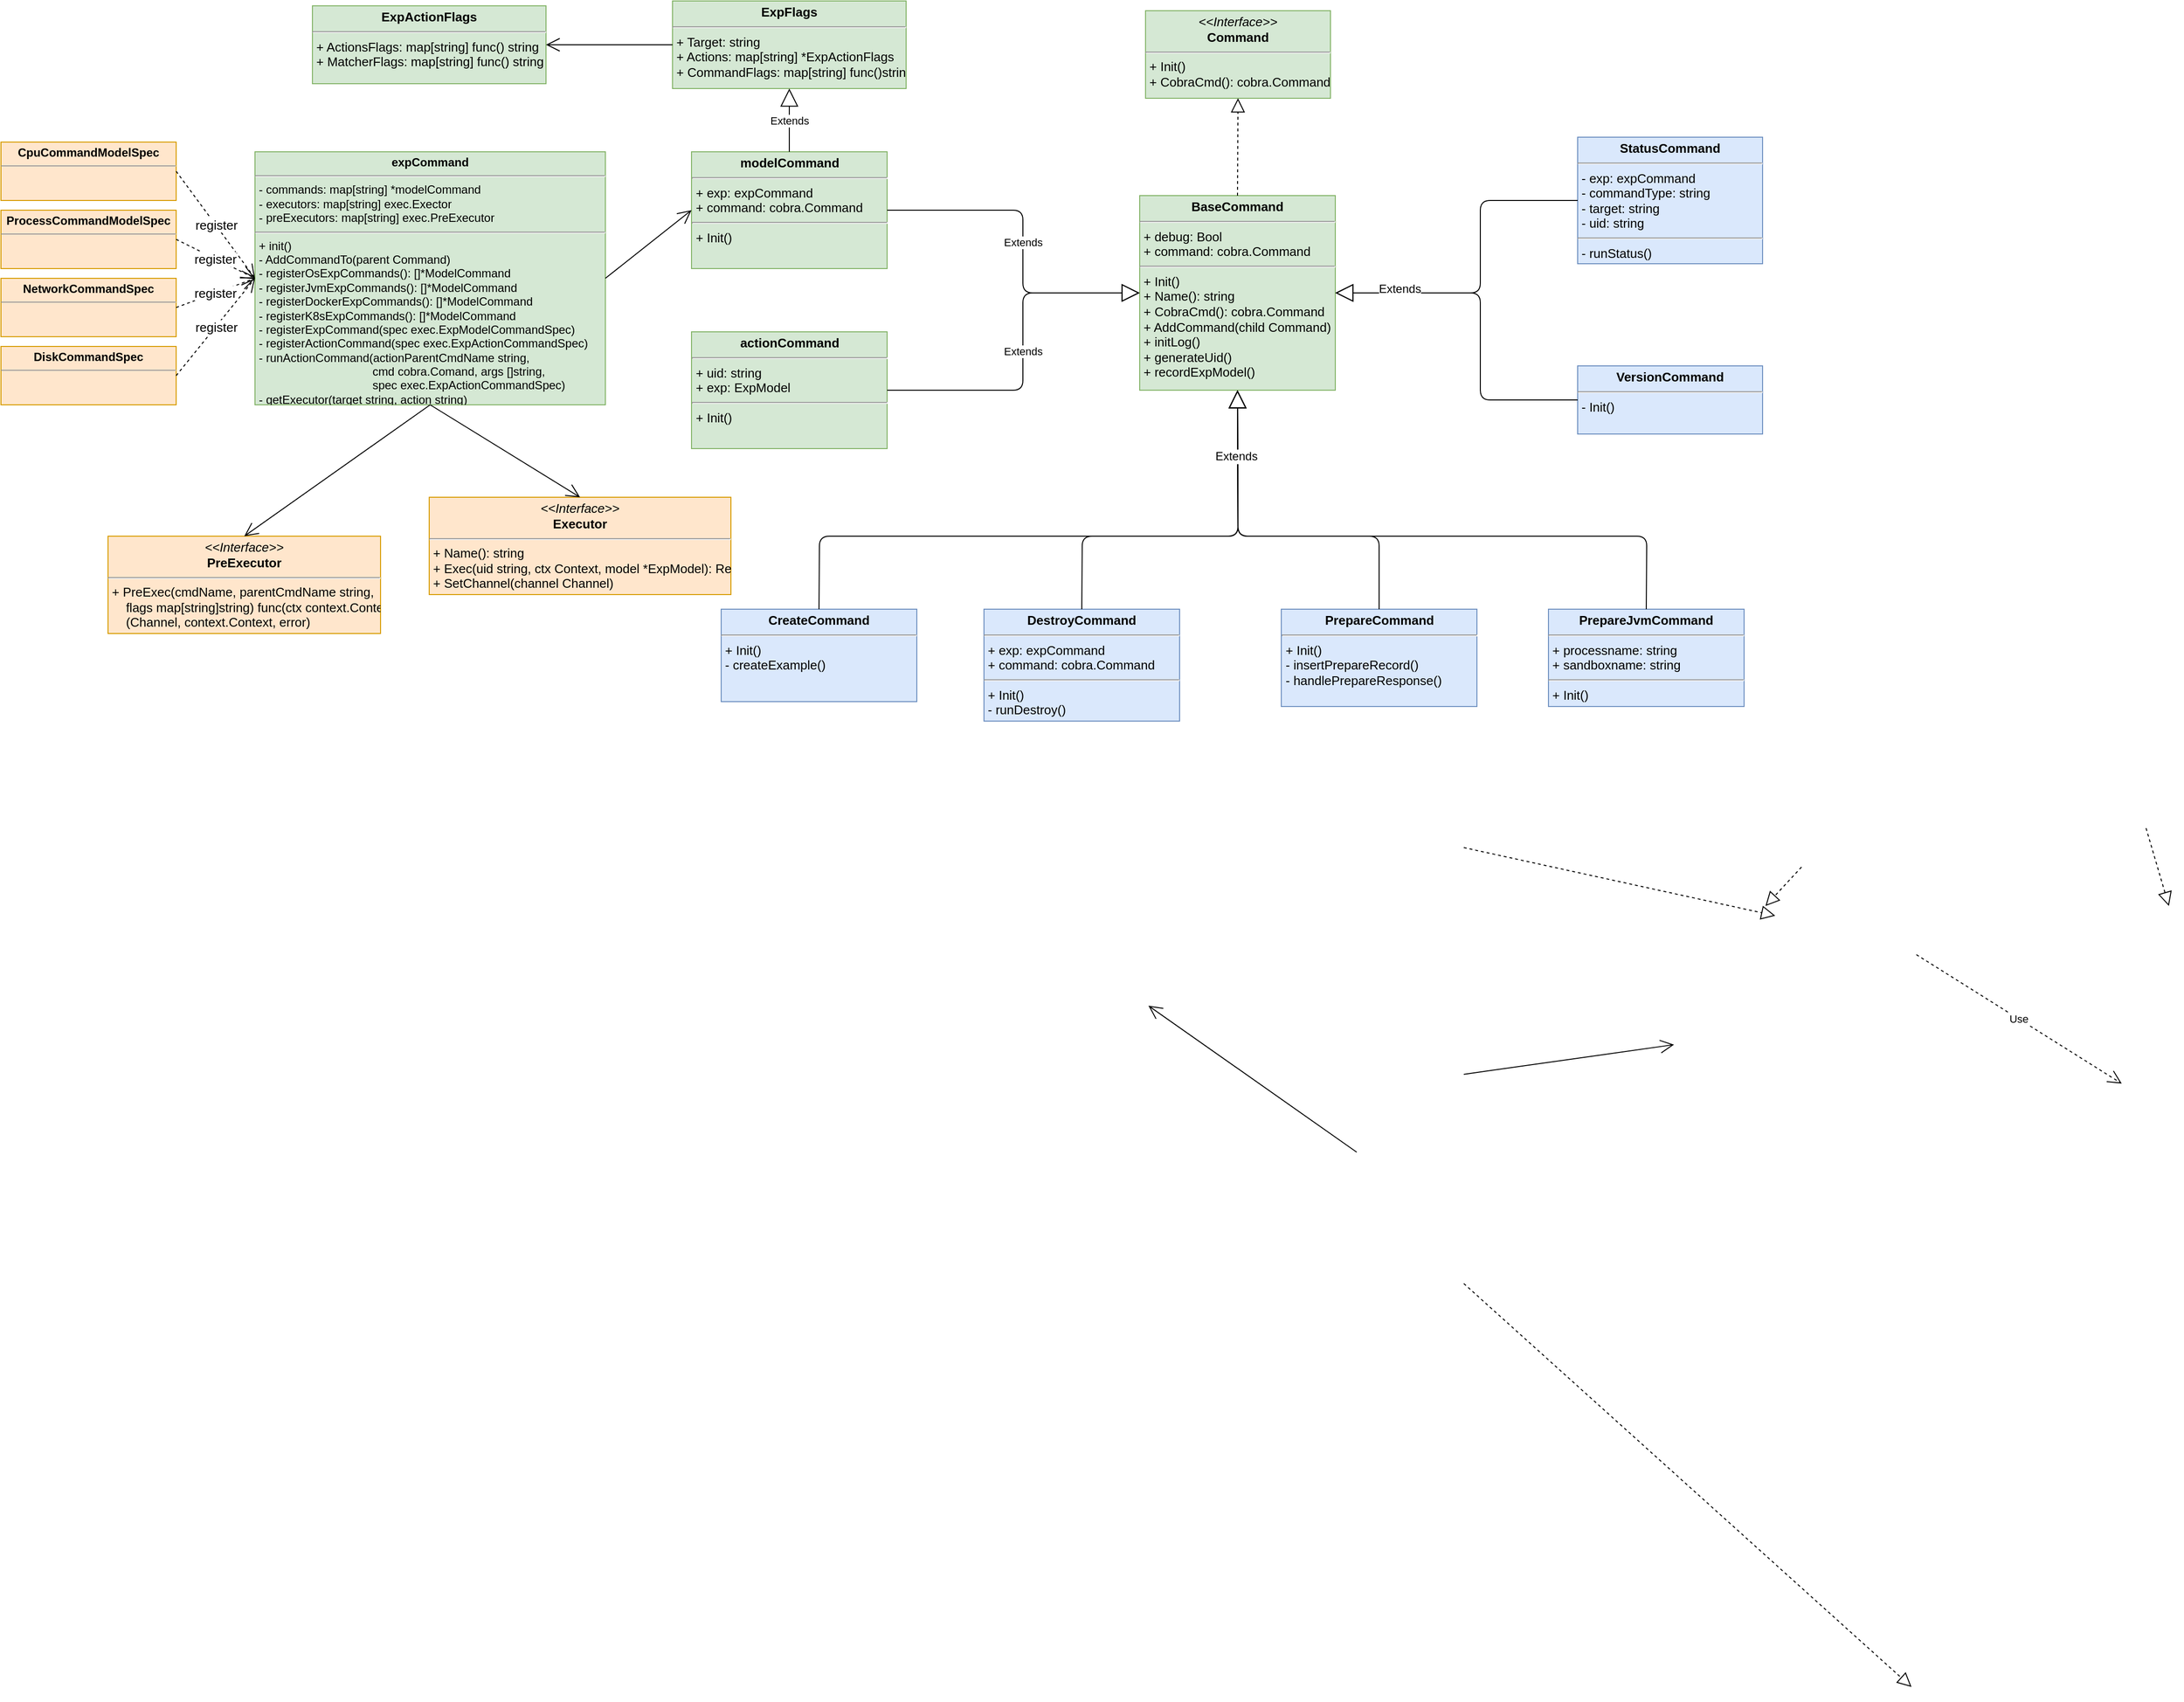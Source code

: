<mxfile version="10.7.7" type="github"><diagram name="Page-1" id="c4acf3e9-155e-7222-9cf6-157b1a14988f"><mxGraphModel dx="2618" dy="616" grid="1" gridSize="10" guides="1" tooltips="1" connect="1" arrows="1" fold="1" page="1" pageScale="1" pageWidth="850" pageHeight="1100" background="#ffffff" math="0" shadow="0"><root><mxCell id="0"/><mxCell id="1" parent="0"/><mxCell id="Qn6g_-tQm5cKkw17LUSj-24" value="" style="endArrow=block;dashed=1;endFill=0;endSize=12;html=1;exitX=0.5;exitY=0;exitDx=0;exitDy=0;entryX=0.5;entryY=1;entryDx=0;entryDy=0;" parent="1" target="Qn6g_-tQm5cKkw17LUSj-2" edge="1"><mxGeometry width="160" relative="1" as="geometry"><mxPoint x="163" y="1728" as="sourcePoint"/><mxPoint x="623" y="2142.5" as="targetPoint"/></mxGeometry></mxCell><mxCell id="Qn6g_-tQm5cKkw17LUSj-31" value="&lt;p style=&quot;margin: 4px 0px 0px; text-align: center; font-size: 13px;&quot;&gt;&lt;i style=&quot;font-size: 13px;&quot;&gt;&amp;lt;&amp;lt;Interface&amp;gt;&amp;gt;&lt;/i&gt;&lt;br style=&quot;font-size: 13px;&quot;&gt;&lt;b style=&quot;font-size: 13px;&quot;&gt;Command&lt;/b&gt;&lt;/p&gt;&lt;hr style=&quot;font-size: 13px;&quot;&gt;&lt;p style=&quot;margin: 0px 0px 0px 4px; font-size: 13px;&quot;&gt;+ Init()&lt;br style=&quot;font-size: 13px;&quot;&gt;+ CobraCmd(): cobra.Command&lt;/p&gt;" style="verticalAlign=top;align=left;overflow=fill;fontSize=13;fontFamily=Helvetica;html=1;fillColor=#d5e8d4;strokeColor=#82b366;" parent="1" vertex="1"><mxGeometry x="-164" y="420" width="190" height="90" as="geometry"/></mxCell><mxCell id="Qn6g_-tQm5cKkw17LUSj-32" value="&lt;p style=&quot;margin: 4px 0px 0px; text-align: center; font-size: 13px;&quot;&gt;&lt;b style=&quot;font-size: 13px;&quot;&gt;BaseCommand&lt;/b&gt;&lt;/p&gt;&lt;hr style=&quot;font-size: 13px;&quot;&gt;&lt;p style=&quot;margin: 0px 0px 0px 4px; font-size: 13px;&quot;&gt;+ debug: Bool&lt;/p&gt;&lt;p style=&quot;margin: 0px 0px 0px 4px; font-size: 13px;&quot;&gt;+ command: cobra.Command&lt;/p&gt;&lt;hr style=&quot;font-size: 13px;&quot;&gt;&lt;p style=&quot;margin: 0px 0px 0px 4px; font-size: 13px;&quot;&gt;+ Init()&lt;/p&gt;&lt;p style=&quot;margin: 0px 0px 0px 4px; font-size: 13px;&quot;&gt;+ Name(): string&lt;/p&gt;&lt;p style=&quot;margin: 0px 0px 0px 4px; font-size: 13px;&quot;&gt;+ CobraCmd(): cobra.Command&lt;/p&gt;&lt;p style=&quot;margin: 0px 0px 0px 4px; font-size: 13px;&quot;&gt;+ AddCommand(child Command)&lt;/p&gt;&lt;p style=&quot;margin: 0px 0px 0px 4px; font-size: 13px;&quot;&gt;+ initLog()&lt;/p&gt;&lt;p style=&quot;margin: 0px 0px 0px 4px; font-size: 13px;&quot;&gt;+&amp;nbsp;&lt;span style=&quot;font-size: 13px;&quot;&gt;generateUid()&lt;/span&gt;&lt;/p&gt;&lt;p style=&quot;margin: 0px 0px 0px 4px; font-size: 13px;&quot;&gt;&lt;span style=&quot;font-size: 13px;&quot;&gt;+ recordExpModel()&lt;/span&gt;&lt;/p&gt;" style="verticalAlign=top;align=left;overflow=fill;fontSize=13;fontFamily=Helvetica;html=1;fillColor=#d5e8d4;strokeColor=#82b366;" parent="1" vertex="1"><mxGeometry x="-170" y="610" width="201" height="200" as="geometry"/></mxCell><mxCell id="Qn6g_-tQm5cKkw17LUSj-33" value="" style="endArrow=block;dashed=1;endFill=0;endSize=12;html=1;exitX=0.5;exitY=0;exitDx=0;exitDy=0;entryX=0.5;entryY=1;entryDx=0;entryDy=0;" parent="1" source="Qn6g_-tQm5cKkw17LUSj-32" target="Qn6g_-tQm5cKkw17LUSj-31" edge="1"><mxGeometry width="160" relative="1" as="geometry"><mxPoint x="-54.5" y="900" as="sourcePoint"/><mxPoint x="105.5" y="900" as="targetPoint"/></mxGeometry></mxCell><mxCell id="Qn6g_-tQm5cKkw17LUSj-34" value="&lt;p style=&quot;margin: 4px 0px 0px; text-align: center; font-size: 13px;&quot;&gt;&lt;b style=&quot;font-size: 13px;&quot;&gt;CreateCommand&lt;/b&gt;&lt;/p&gt;&lt;hr style=&quot;font-size: 13px;&quot;&gt;&lt;p style=&quot;margin: 0px 0px 0px 4px; font-size: 13px;&quot;&gt;+ Init()&lt;/p&gt;&lt;p style=&quot;margin: 0px 0px 0px 4px; font-size: 13px;&quot;&gt;- createExample()&lt;/p&gt;" style="verticalAlign=top;align=left;overflow=fill;fontSize=13;fontFamily=Helvetica;html=1;fillColor=#dae8fc;strokeColor=#6c8ebf;" parent="1" vertex="1"><mxGeometry x="-600" y="1035" width="201" height="95" as="geometry"/></mxCell><mxCell id="Qn6g_-tQm5cKkw17LUSj-35" value="" style="endArrow=block;endSize=16;endFill=0;html=1;exitX=0.5;exitY=0;exitDx=0;exitDy=0;entryX=0.5;entryY=1;entryDx=0;entryDy=0;" parent="1" source="Qn6g_-tQm5cKkw17LUSj-34" target="Qn6g_-tQm5cKkw17LUSj-32" edge="1"><mxGeometry width="160" relative="1" as="geometry"><mxPoint x="-230" y="970" as="sourcePoint"/><mxPoint x="-70" y="970" as="targetPoint"/><Array as="points"><mxPoint x="-499" y="960"/><mxPoint x="-69" y="960"/></Array></mxGeometry></mxCell><mxCell id="Qn6g_-tQm5cKkw17LUSj-36" value="&lt;p style=&quot;margin: 4px 0px 0px; text-align: center; font-size: 13px;&quot;&gt;&lt;b style=&quot;font-size: 13px;&quot;&gt;DestroyCommand&lt;/b&gt;&lt;/p&gt;&lt;hr style=&quot;font-size: 13px;&quot;&gt;&lt;p style=&quot;margin: 0px 0px 0px 4px; font-size: 13px;&quot;&gt;+ exp: expCommand&lt;/p&gt;&lt;p style=&quot;margin: 0px 0px 0px 4px; font-size: 13px;&quot;&gt;+ command: cobra.Command&lt;/p&gt;&lt;hr style=&quot;font-size: 13px;&quot;&gt;&lt;p style=&quot;margin: 0px 0px 0px 4px; font-size: 13px;&quot;&gt;+ Init()&lt;/p&gt;&lt;p style=&quot;margin: 0px 0px 0px 4px; font-size: 13px;&quot;&gt;-&amp;nbsp;&lt;span style=&quot;font-size: 13px;&quot;&gt;runDestroy()&lt;/span&gt;&lt;/p&gt;" style="verticalAlign=top;align=left;overflow=fill;fontSize=13;fontFamily=Helvetica;html=1;fillColor=#dae8fc;strokeColor=#6c8ebf;" parent="1" vertex="1"><mxGeometry x="-330" y="1035" width="201" height="115" as="geometry"/></mxCell><mxCell id="Qn6g_-tQm5cKkw17LUSj-37" value="" style="endArrow=block;endSize=16;endFill=0;html=1;exitX=0.5;exitY=0;exitDx=0;exitDy=0;entryX=0.5;entryY=1;entryDx=0;entryDy=0;" parent="1" source="Qn6g_-tQm5cKkw17LUSj-36" target="Qn6g_-tQm5cKkw17LUSj-32" edge="1"><mxGeometry width="160" relative="1" as="geometry"><mxPoint x="115" y="1000" as="sourcePoint"/><mxPoint x="425" y="930" as="targetPoint"/><Array as="points"><mxPoint x="-229" y="960"/><mxPoint x="-69" y="960"/></Array></mxGeometry></mxCell><mxCell id="Qn6g_-tQm5cKkw17LUSj-39" value="&lt;p style=&quot;margin: 4px 0px 0px; text-align: center; font-size: 13px;&quot;&gt;&lt;b style=&quot;font-size: 13px;&quot;&gt;PrepareCommand&lt;/b&gt;&lt;/p&gt;&lt;hr style=&quot;font-size: 13px;&quot;&gt;&lt;p style=&quot;margin: 0px 0px 0px 4px; font-size: 13px;&quot;&gt;+ Init()&lt;/p&gt;&lt;p style=&quot;margin: 0px 0px 0px 4px; font-size: 13px;&quot;&gt;-&amp;nbsp;&lt;span style=&quot;font-size: 13px;&quot;&gt;insertPrepareRecord()&lt;/span&gt;&lt;/p&gt;&lt;p style=&quot;margin: 0px 0px 0px 4px; font-size: 13px;&quot;&gt;- handlePrepareResponse()&lt;/p&gt;" style="verticalAlign=top;align=left;overflow=fill;fontSize=13;fontFamily=Helvetica;html=1;fillColor=#dae8fc;strokeColor=#6c8ebf;" parent="1" vertex="1"><mxGeometry x="-24.5" y="1035" width="201" height="100" as="geometry"/></mxCell><mxCell id="Qn6g_-tQm5cKkw17LUSj-40" value="" style="endArrow=block;endSize=16;endFill=0;html=1;exitX=0.5;exitY=0;exitDx=0;exitDy=0;entryX=0.5;entryY=1;entryDx=0;entryDy=0;" parent="1" source="Qn6g_-tQm5cKkw17LUSj-39" target="Qn6g_-tQm5cKkw17LUSj-32" edge="1"><mxGeometry x="0.2" y="-39" width="160" relative="1" as="geometry"><mxPoint x="-199" y="960" as="sourcePoint"/><mxPoint x="-59" y="880" as="targetPoint"/><Array as="points"><mxPoint x="76" y="960"/><mxPoint x="-69" y="960"/></Array><mxPoint as="offset"/></mxGeometry></mxCell><mxCell id="Qn6g_-tQm5cKkw17LUSj-42" value="&lt;p style=&quot;margin: 4px 0px 0px; text-align: center; font-size: 13px;&quot;&gt;&lt;b style=&quot;font-size: 13px;&quot;&gt;PrepareJvmCommand&lt;/b&gt;&lt;/p&gt;&lt;hr style=&quot;font-size: 13px;&quot;&gt;&lt;p style=&quot;margin: 0px 0px 0px 4px; font-size: 13px;&quot;&gt;+ processname: string&lt;/p&gt;&lt;p style=&quot;margin: 0px 0px 0px 4px; font-size: 13px;&quot;&gt;+ sandboxname: string&lt;/p&gt;&lt;hr style=&quot;font-size: 13px;&quot;&gt;&lt;p style=&quot;margin: 0px 0px 0px 4px; font-size: 13px;&quot;&gt;+ Init()&lt;/p&gt;" style="verticalAlign=top;align=left;overflow=fill;fontSize=13;fontFamily=Helvetica;html=1;fillColor=#dae8fc;strokeColor=#6c8ebf;" parent="1" vertex="1"><mxGeometry x="250" y="1035" width="201" height="100" as="geometry"/></mxCell><mxCell id="Qn6g_-tQm5cKkw17LUSj-43" value="&lt;p style=&quot;margin: 4px 0px 0px; text-align: center; font-size: 13px;&quot;&gt;&lt;b style=&quot;font-size: 13px;&quot;&gt;StatusCommand&lt;/b&gt;&lt;/p&gt;&lt;hr style=&quot;font-size: 13px;&quot;&gt;&lt;p style=&quot;margin: 0px 0px 0px 4px; font-size: 13px;&quot;&gt;- exp: expCommand&lt;/p&gt;&lt;p style=&quot;margin: 0px 0px 0px 4px; font-size: 13px;&quot;&gt;- commandType: string&lt;/p&gt;&lt;p style=&quot;margin: 0px 0px 0px 4px; font-size: 13px;&quot;&gt;- target: string&lt;/p&gt;&lt;p style=&quot;margin: 0px 0px 0px 4px; font-size: 13px;&quot;&gt;- uid: string&lt;/p&gt;&lt;hr style=&quot;font-size: 13px;&quot;&gt;&lt;p style=&quot;margin: 0px 0px 0px 4px; font-size: 13px;&quot;&gt;- runStatus()&lt;/p&gt;" style="verticalAlign=top;align=left;overflow=fill;fontSize=13;fontFamily=Helvetica;html=1;fillColor=#dae8fc;strokeColor=#6c8ebf;" parent="1" vertex="1"><mxGeometry x="280" y="550" width="190" height="130" as="geometry"/></mxCell><mxCell id="Qn6g_-tQm5cKkw17LUSj-44" value="" style="endArrow=block;endSize=16;endFill=0;html=1;exitX=0.5;exitY=0;exitDx=0;exitDy=0;entryX=0.5;entryY=1;entryDx=0;entryDy=0;" parent="1" source="Qn6g_-tQm5cKkw17LUSj-42" target="Qn6g_-tQm5cKkw17LUSj-32" edge="1"><mxGeometry width="160" relative="1" as="geometry"><mxPoint x="197.5" y="940" as="sourcePoint"/><mxPoint x="102.5" y="850" as="targetPoint"/><Array as="points"><mxPoint x="351" y="960"/><mxPoint x="-69" y="960"/></Array></mxGeometry></mxCell><mxCell id="NHT8_feDH6_UDhpO50g8-35" value="Extends" style="text;html=1;resizable=0;points=[];align=center;verticalAlign=middle;labelBackgroundColor=#ffffff;" vertex="1" connectable="0" parent="Qn6g_-tQm5cKkw17LUSj-44"><mxGeometry x="0.791" y="2" relative="1" as="geometry"><mxPoint as="offset"/></mxGeometry></mxCell><mxCell id="Qn6g_-tQm5cKkw17LUSj-46" value="&lt;p style=&quot;margin: 4px 0px 0px; text-align: center; font-size: 13px;&quot;&gt;&lt;b style=&quot;font-size: 13px;&quot;&gt;VersionCommand&lt;/b&gt;&lt;/p&gt;&lt;hr style=&quot;font-size: 13px;&quot;&gt;&lt;p style=&quot;margin: 0px 0px 0px 4px; font-size: 13px;&quot;&gt;- Init()&lt;/p&gt;" style="verticalAlign=top;align=left;overflow=fill;fontSize=13;fontFamily=Helvetica;html=1;fillColor=#dae8fc;strokeColor=#6c8ebf;" parent="1" vertex="1"><mxGeometry x="280" y="785" width="190" height="70" as="geometry"/></mxCell><mxCell id="Qn6g_-tQm5cKkw17LUSj-47" value="&lt;p style=&quot;margin: 4px 0px 0px ; text-align: center ; font-size: 13px&quot;&gt;&lt;b style=&quot;font-size: 13px&quot;&gt;modelCommand&lt;/b&gt;&lt;/p&gt;&lt;hr style=&quot;font-size: 13px&quot;&gt;&lt;p style=&quot;margin: 0px 0px 0px 4px ; font-size: 13px&quot;&gt;+ exp: expCommand&lt;/p&gt;&lt;p style=&quot;margin: 0px 0px 0px 4px ; font-size: 13px&quot;&gt;+ command: cobra.Command&lt;/p&gt;&lt;hr style=&quot;font-size: 13px&quot;&gt;&lt;p style=&quot;margin: 0px 0px 0px 4px ; font-size: 13px&quot;&gt;+ Init()&lt;/p&gt;" style="verticalAlign=top;align=left;overflow=fill;fontSize=13;fontFamily=Helvetica;html=1;fillColor=#d5e8d4;strokeColor=#82b366;" parent="1" vertex="1"><mxGeometry x="-630.5" y="565" width="201" height="120" as="geometry"/></mxCell><mxCell id="Qn6g_-tQm5cKkw17LUSj-48" value="&lt;p style=&quot;margin: 4px 0px 0px; text-align: center; font-size: 13px;&quot;&gt;&lt;b style=&quot;font-size: 13px;&quot;&gt;ExpFlags&lt;/b&gt;&lt;/p&gt;&lt;hr style=&quot;font-size: 13px;&quot;&gt;&lt;p style=&quot;margin: 0px 0px 0px 4px; font-size: 13px;&quot;&gt;+ Target: string&lt;/p&gt;&lt;p style=&quot;margin: 0px 0px 0px 4px; font-size: 13px;&quot;&gt;+ Actions: map[string] *ExpActionFlags&lt;/p&gt;&lt;p style=&quot;margin: 0px 0px 0px 4px; font-size: 13px;&quot;&gt;+ CommandFlags: map[string] func()string&lt;/p&gt;" style="verticalAlign=top;align=left;overflow=fill;fontSize=13;fontFamily=Helvetica;html=1;fillColor=#d5e8d4;strokeColor=#82b366;" parent="1" vertex="1"><mxGeometry x="-650" y="410" width="240" height="90" as="geometry"/></mxCell><mxCell id="Qn6g_-tQm5cKkw17LUSj-49" value="Extends" style="endArrow=block;endSize=16;endFill=0;html=1;exitX=0.5;exitY=0;exitDx=0;exitDy=0;entryX=0.5;entryY=1;entryDx=0;entryDy=0;" parent="1" source="Qn6g_-tQm5cKkw17LUSj-47" target="Qn6g_-tQm5cKkw17LUSj-48" edge="1"><mxGeometry width="160" relative="1" as="geometry"><mxPoint x="-680" y="830" as="sourcePoint"/><mxPoint x="-520" y="830" as="targetPoint"/></mxGeometry></mxCell><mxCell id="Qn6g_-tQm5cKkw17LUSj-50" value="Extends" style="endArrow=block;endSize=16;endFill=0;html=1;exitX=1;exitY=0.5;exitDx=0;exitDy=0;entryX=0;entryY=0.5;entryDx=0;entryDy=0;" parent="1" source="Qn6g_-tQm5cKkw17LUSj-47" target="Qn6g_-tQm5cKkw17LUSj-32" edge="1"><mxGeometry width="160" relative="1" as="geometry"><mxPoint x="-400" y="760" as="sourcePoint"/><mxPoint x="-240" y="760" as="targetPoint"/><Array as="points"><mxPoint x="-290" y="625"/><mxPoint x="-290" y="710"/></Array></mxGeometry></mxCell><mxCell id="Qn6g_-tQm5cKkw17LUSj-51" value="&lt;p style=&quot;margin: 4px 0px 0px; text-align: center; font-size: 12px;&quot;&gt;&lt;b style=&quot;font-size: 12px;&quot;&gt;expCommand&lt;/b&gt;&lt;/p&gt;&lt;hr style=&quot;font-size: 12px;&quot;&gt;&lt;p style=&quot;margin: 0px 0px 0px 4px; font-size: 12px;&quot;&gt;- commands: map[string] *modelCommand&lt;/p&gt;&lt;p style=&quot;margin: 0px 0px 0px 4px; font-size: 12px;&quot;&gt;- executors: map[string] exec.Exector&lt;/p&gt;&lt;p style=&quot;margin: 0px 0px 0px 4px; font-size: 12px;&quot;&gt;- preExecutors: map[string] exec.PreExecutor&lt;/p&gt;&lt;hr style=&quot;font-size: 12px;&quot;&gt;&lt;p style=&quot;margin: 0px 0px 0px 4px; font-size: 12px;&quot;&gt;+ init()&lt;/p&gt;&lt;p style=&quot;margin: 0px 0px 0px 4px; font-size: 12px;&quot;&gt;- AddCommandTo(parent Command)&lt;/p&gt;&lt;p style=&quot;margin: 0px 0px 0px 4px; font-size: 12px;&quot;&gt;- registerOsExpCommands(): []*ModelCommand&lt;/p&gt;&lt;p style=&quot;margin: 0px 0px 0px 4px; font-size: 12px;&quot;&gt;- registerJvmExpCommands(): []*ModelCommand&lt;/p&gt;&lt;p style=&quot;margin: 0px 0px 0px 4px; font-size: 12px;&quot;&gt;- registerDockerExpCommands(): []*ModelCommand&lt;/p&gt;&lt;p style=&quot;margin: 0px 0px 0px 4px; font-size: 12px;&quot;&gt;- registerK8sExpCommands(): []*ModelCommand&lt;/p&gt;&lt;p style=&quot;margin: 0px 0px 0px 4px; font-size: 12px;&quot;&gt;- registerExpCommand(spec exec.ExpModelCommandSpec)&lt;/p&gt;&lt;p style=&quot;margin: 0px 0px 0px 4px; font-size: 12px;&quot;&gt;- registerActionCommand(spec exec.ExpActionCommandSpec)&lt;/p&gt;&lt;p style=&quot;margin: 0px 0px 0px 4px; font-size: 12px;&quot;&gt;- runActionCommand(actionParentCmdName string,&amp;nbsp;&lt;/p&gt;&lt;p style=&quot;margin: 0px 0px 0px 4px; font-size: 12px;&quot;&gt;&lt;span style=&quot;font-size: 12px;&quot;&gt;&amp;nbsp; &amp;nbsp; &amp;nbsp; &amp;nbsp; &amp;nbsp; &amp;nbsp; &amp;nbsp; &amp;nbsp; &amp;nbsp; &amp;nbsp; &amp;nbsp; &amp;nbsp; &amp;nbsp; &amp;nbsp; &amp;nbsp; &amp;nbsp; &amp;nbsp; &amp;nbsp;cmd cobra.Comand, args []string,&amp;nbsp;&lt;/span&gt;&lt;/p&gt;&lt;p style=&quot;margin: 0px 0px 0px 4px; font-size: 12px;&quot;&gt;&lt;span style=&quot;font-size: 12px;&quot;&gt;&amp;nbsp; &amp;nbsp; &amp;nbsp; &amp;nbsp; &amp;nbsp; &amp;nbsp; &amp;nbsp; &amp;nbsp; &amp;nbsp; &amp;nbsp; &amp;nbsp; &amp;nbsp; &amp;nbsp; &amp;nbsp; &amp;nbsp; &amp;nbsp; &amp;nbsp; &amp;nbsp;spec exec.ExpActionCommandSpec)&lt;/span&gt;&lt;/p&gt;&lt;p style=&quot;margin: 0px 0px 0px 4px; font-size: 12px;&quot;&gt;&lt;span style=&quot;font-size: 12px;&quot;&gt;- getExecutor(target string, action string)&lt;/span&gt;&lt;/p&gt;" style="verticalAlign=top;align=left;overflow=fill;fontSize=12;fontFamily=Helvetica;html=1;fillColor=#d5e8d4;strokeColor=#82b366;" parent="1" vertex="1"><mxGeometry x="-1079" y="565" width="360" height="260" as="geometry"/></mxCell><mxCell id="Qn6g_-tQm5cKkw17LUSj-52" value="&lt;p style=&quot;margin: 4px 0px 0px ; text-align: center ; font-size: 13px&quot;&gt;&lt;b style=&quot;font-size: 13px&quot;&gt;actionCommand&lt;/b&gt;&lt;/p&gt;&lt;hr style=&quot;font-size: 13px&quot;&gt;&lt;p style=&quot;margin: 0px 0px 0px 4px ; font-size: 13px&quot;&gt;+ uid: string&lt;/p&gt;&lt;p style=&quot;margin: 0px 0px 0px 4px ; font-size: 13px&quot;&gt;+ exp: ExpModel&lt;/p&gt;&lt;hr style=&quot;font-size: 13px&quot;&gt;&lt;p style=&quot;margin: 0px 0px 0px 4px ; font-size: 13px&quot;&gt;+ Init()&lt;/p&gt;" style="verticalAlign=top;align=left;overflow=fill;fontSize=13;fontFamily=Helvetica;html=1;fillColor=#d5e8d4;strokeColor=#82b366;" parent="1" vertex="1"><mxGeometry x="-630.5" y="750" width="201" height="120" as="geometry"/></mxCell><mxCell id="Qn6g_-tQm5cKkw17LUSj-53" value="Extends" style="endArrow=block;endSize=16;endFill=0;html=1;exitX=1;exitY=0.5;exitDx=0;exitDy=0;entryX=0;entryY=0.5;entryDx=0;entryDy=0;" parent="1" source="Qn6g_-tQm5cKkw17LUSj-52" target="Qn6g_-tQm5cKkw17LUSj-32" edge="1"><mxGeometry width="160" relative="1" as="geometry"><mxPoint x="-419" y="670" as="sourcePoint"/><mxPoint x="-160" y="790" as="targetPoint"/><Array as="points"><mxPoint x="-290" y="810"/><mxPoint x="-290" y="710"/></Array></mxGeometry></mxCell><mxCell id="Qn6g_-tQm5cKkw17LUSj-54" value="&lt;p style=&quot;margin: 4px 0px 0px; text-align: center; font-size: 13px;&quot;&gt;&lt;b style=&quot;font-size: 13px;&quot;&gt;ExpActionFlags&lt;/b&gt;&lt;/p&gt;&lt;hr style=&quot;font-size: 13px;&quot;&gt;&lt;p style=&quot;margin: 0px 0px 0px 4px; font-size: 13px;&quot;&gt;+ ActionsFlags: map[string] func() string&lt;/p&gt;&lt;p style=&quot;margin: 0px 0px 0px 4px; font-size: 13px;&quot;&gt;+ MatcherFlags: map[string] func() string&lt;/p&gt;" style="verticalAlign=top;align=left;overflow=fill;fontSize=13;fontFamily=Helvetica;html=1;fillColor=#d5e8d4;strokeColor=#82b366;" parent="1" vertex="1"><mxGeometry x="-1020" y="415" width="240" height="80" as="geometry"/></mxCell><mxCell id="NHT8_feDH6_UDhpO50g8-1" value="" style="endArrow=open;endFill=1;endSize=12;html=1;entryX=0;entryY=0.5;entryDx=0;entryDy=0;exitX=1;exitY=0.5;exitDx=0;exitDy=0;" edge="1" parent="1" source="Qn6g_-tQm5cKkw17LUSj-51" target="Qn6g_-tQm5cKkw17LUSj-47"><mxGeometry width="160" relative="1" as="geometry"><mxPoint x="-750" y="735" as="sourcePoint"/><mxPoint x="-600" y="735" as="targetPoint"/></mxGeometry></mxCell><mxCell id="NHT8_feDH6_UDhpO50g8-2" value="&lt;p style=&quot;margin: 4px 0px 0px; text-align: center; font-size: 13px;&quot;&gt;&lt;i style=&quot;font-size: 13px;&quot;&gt;&amp;lt;&amp;lt;Interface&amp;gt;&amp;gt;&lt;/i&gt;&lt;br style=&quot;font-size: 13px;&quot;&gt;&lt;b style=&quot;font-size: 13px;&quot;&gt;Executor&lt;/b&gt;&lt;/p&gt;&lt;hr style=&quot;font-size: 13px;&quot;&gt;&lt;p style=&quot;margin: 0px 0px 0px 4px; font-size: 13px;&quot;&gt;+ Name(): string&lt;/p&gt;&lt;p style=&quot;margin: 0px 0px 0px 4px; font-size: 13px;&quot;&gt;+&lt;span style=&quot;font-size: 13px;&quot;&gt;&amp;nbsp;Exec(uid string, ctx Context, model *ExpModel): Response&lt;/span&gt;&lt;/p&gt;&lt;p style=&quot;margin: 0px 0px 0px 4px; font-size: 13px;&quot;&gt;+ SetChannel(channel Channel)&lt;br style=&quot;font-size: 13px;&quot;&gt;&lt;/p&gt;" style="verticalAlign=top;align=left;overflow=fill;fontSize=13;fontFamily=Helvetica;html=1;fillColor=#ffe6cc;strokeColor=#d79b00;" vertex="1" parent="1"><mxGeometry x="-900" y="920" width="310" height="100" as="geometry"/></mxCell><mxCell id="NHT8_feDH6_UDhpO50g8-4" value="&lt;p style=&quot;margin: 4px 0px 0px; text-align: center; font-size: 13px;&quot;&gt;&lt;i style=&quot;font-size: 13px;&quot;&gt;&amp;lt;&amp;lt;Interface&amp;gt;&amp;gt;&lt;/i&gt;&lt;br style=&quot;font-size: 13px;&quot;&gt;&lt;b style=&quot;font-size: 13px;&quot;&gt;PreExecutor&lt;/b&gt;&lt;/p&gt;&lt;hr style=&quot;font-size: 13px;&quot;&gt;&lt;p style=&quot;margin: 0px 0px 0px 4px; font-size: 13px;&quot;&gt;+&amp;nbsp;&lt;span style=&quot;font-size: 13px;&quot;&gt;PreExec&lt;/span&gt;&lt;span style=&quot;font-size: 13px;&quot;&gt;(&lt;/span&gt;&lt;span style=&quot;font-size: 13px;&quot;&gt;cmdName&lt;/span&gt;&lt;span style=&quot;font-size: 13px;&quot;&gt;, &lt;/span&gt;&lt;span style=&quot;font-size: 13px;&quot;&gt;parentCmdName &lt;/span&gt;&lt;span style=&quot;font-size: 13px;&quot;&gt;string&lt;/span&gt;&lt;span style=&quot;font-size: 13px;&quot;&gt;,&amp;nbsp;&lt;/span&gt;&lt;/p&gt;&lt;p style=&quot;margin: 0px 0px 0px 4px; font-size: 13px;&quot;&gt;&lt;span style=&quot;font-size: 13px;&quot;&gt;&amp;nbsp; &amp;nbsp; flags &lt;/span&gt;&lt;span style=&quot;font-size: 13px;&quot;&gt;map&lt;/span&gt;&lt;span style=&quot;font-size: 13px;&quot;&gt;[&lt;/span&gt;&lt;span style=&quot;font-size: 13px;&quot;&gt;string&lt;/span&gt;&lt;span style=&quot;font-size: 13px;&quot;&gt;]&lt;/span&gt;&lt;span style=&quot;font-size: 13px;&quot;&gt;string&lt;/span&gt;&lt;span style=&quot;font-size: 13px;&quot;&gt;)&amp;nbsp;&lt;/span&gt;&lt;span style=&quot;font-size: 13px;&quot;&gt;func&lt;/span&gt;&lt;span style=&quot;font-size: 13px;&quot;&gt;(&lt;/span&gt;&lt;span style=&quot;font-size: 13px;&quot;&gt;ctx &lt;/span&gt;&lt;span style=&quot;font-size: 13px;&quot;&gt;context&lt;/span&gt;&lt;span style=&quot;font-size: 13px;&quot;&gt;.&lt;/span&gt;&lt;span style=&quot;font-size: 13px;&quot;&gt;Context&lt;/span&gt;&lt;span style=&quot;font-size: 13px;&quot;&gt;)&amp;nbsp;&lt;/span&gt;&lt;/p&gt;&lt;p style=&quot;margin: 0px 0px 0px 4px; font-size: 13px;&quot;&gt;&lt;span style=&quot;font-size: 13px;&quot;&gt;&amp;nbsp; &amp;nbsp; (&lt;/span&gt;&lt;span style=&quot;font-size: 13px;&quot;&gt;Channel&lt;/span&gt;&lt;span style=&quot;font-size: 13px;&quot;&gt;, &lt;/span&gt;&lt;span style=&quot;font-size: 13px;&quot;&gt;context&lt;/span&gt;&lt;span style=&quot;font-size: 13px;&quot;&gt;.&lt;/span&gt;&lt;span style=&quot;font-size: 13px;&quot;&gt;Context&lt;/span&gt;&lt;span style=&quot;font-size: 13px;&quot;&gt;, &lt;/span&gt;&lt;span style=&quot;font-size: 13px;&quot;&gt;error&lt;/span&gt;&lt;span style=&quot;font-size: 13px;&quot;&gt;)&lt;/span&gt;&lt;/p&gt;" style="verticalAlign=top;align=left;overflow=fill;fontSize=13;fontFamily=Helvetica;html=1;fillColor=#ffe6cc;strokeColor=#d79b00;" vertex="1" parent="1"><mxGeometry x="-1230" y="960" width="280" height="100" as="geometry"/></mxCell><mxCell id="NHT8_feDH6_UDhpO50g8-5" value="" style="endArrow=open;endFill=1;endSize=12;html=1;exitX=0.5;exitY=1;exitDx=0;exitDy=0;entryX=0.5;entryY=0;entryDx=0;entryDy=0;" edge="1" parent="1" source="Qn6g_-tQm5cKkw17LUSj-51" target="NHT8_feDH6_UDhpO50g8-2"><mxGeometry width="160" relative="1" as="geometry"><mxPoint x="-1080" y="900" as="sourcePoint"/><mxPoint x="-920" y="900" as="targetPoint"/></mxGeometry></mxCell><mxCell id="NHT8_feDH6_UDhpO50g8-6" value="" style="endArrow=open;endFill=1;endSize=12;html=1;entryX=0.5;entryY=0;entryDx=0;entryDy=0;exitX=0.5;exitY=1;exitDx=0;exitDy=0;" edge="1" parent="1" source="Qn6g_-tQm5cKkw17LUSj-51" target="NHT8_feDH6_UDhpO50g8-4"><mxGeometry width="160" relative="1" as="geometry"><mxPoint x="-1100" y="630" as="sourcePoint"/><mxPoint x="-760" y="550" as="targetPoint"/></mxGeometry></mxCell><mxCell id="NHT8_feDH6_UDhpO50g8-20" value="" style="endArrow=open;endFill=1;endSize=12;html=1;exitX=0.5;exitY=0;exitDx=0;exitDy=0;entryX=0.5;entryY=1;entryDx=0;entryDy=0;" edge="1" parent="1" target="Qn6g_-tQm5cKkw17LUSj-4"><mxGeometry width="160" relative="1" as="geometry"><mxPoint x="163" y="1513" as="sourcePoint"/><mxPoint x="379" y="1482.5" as="targetPoint"/></mxGeometry></mxCell><mxCell id="NHT8_feDH6_UDhpO50g8-23" value="" style="endArrow=open;endFill=1;endSize=12;html=1;exitX=0;exitY=0.5;exitDx=0;exitDy=0;entryX=1;entryY=0.5;entryDx=0;entryDy=0;" edge="1" parent="1" target="NHT8_feDH6_UDhpO50g8-22"><mxGeometry width="160" relative="1" as="geometry"><mxPoint x="53" y="1593" as="sourcePoint"/><mxPoint x="-161" y="1442.5" as="targetPoint"/></mxGeometry></mxCell><mxCell id="NHT8_feDH6_UDhpO50g8-25" value="Use" style="endArrow=open;endSize=12;dashed=1;html=1;exitX=1;exitY=0.5;exitDx=0;exitDy=0;entryX=0;entryY=0.5;entryDx=0;entryDy=0;" edge="1" parent="1" target="NHT8_feDH6_UDhpO50g8-19"><mxGeometry width="160" relative="1" as="geometry"><mxPoint x="628" y="1390" as="sourcePoint"/><mxPoint x="839" y="1522.5" as="targetPoint"/></mxGeometry></mxCell><mxCell id="NHT8_feDH6_UDhpO50g8-26" value="" style="endArrow=block;dashed=1;endFill=0;endSize=12;html=1;exitX=0.5;exitY=1;exitDx=0;exitDy=0;entryX=0.5;entryY=0;entryDx=0;entryDy=0;" edge="1" parent="1" source="NHT8_feDH6_UDhpO50g8-17"><mxGeometry width="160" relative="1" as="geometry"><mxPoint x="510" y="1300" as="sourcePoint"/><mxPoint x="473" y="1340" as="targetPoint"/></mxGeometry></mxCell><mxCell id="NHT8_feDH6_UDhpO50g8-28" value="" style="endArrow=block;dashed=1;endFill=0;endSize=12;html=1;exitX=0.5;exitY=1;exitDx=0;exitDy=0;entryX=0.5;entryY=0;entryDx=0;entryDy=0;" edge="1" parent="1" target="NHT8_feDH6_UDhpO50g8-19"><mxGeometry width="160" relative="1" as="geometry"><mxPoint x="864" y="1260" as="sourcePoint"/><mxPoint x="887.5" y="1340" as="targetPoint"/></mxGeometry></mxCell><mxCell id="NHT8_feDH6_UDhpO50g8-29" value="" style="endArrow=block;dashed=1;endFill=0;endSize=12;html=1;exitX=0.5;exitY=1;exitDx=0;exitDy=0;entryX=0.5;entryY=0;entryDx=0;entryDy=0;" edge="1" parent="1" target="Qn6g_-tQm5cKkw17LUSj-4"><mxGeometry width="160" relative="1" as="geometry"><mxPoint x="163" y="1280" as="sourcePoint"/><mxPoint x="483" y="1350" as="targetPoint"/></mxGeometry></mxCell><mxCell id="NHT8_feDH6_UDhpO50g8-33" value="" style="endArrow=block;endSize=16;endFill=0;html=1;exitX=0;exitY=0.5;exitDx=0;exitDy=0;entryX=1;entryY=0.5;entryDx=0;entryDy=0;" edge="1" parent="1" source="Qn6g_-tQm5cKkw17LUSj-43" target="Qn6g_-tQm5cKkw17LUSj-32"><mxGeometry x="-0.419" y="40" width="160" relative="1" as="geometry"><mxPoint x="160" y="830" as="sourcePoint"/><mxPoint x="320" y="830" as="targetPoint"/><Array as="points"><mxPoint x="180" y="615"/><mxPoint x="180" y="710"/></Array><mxPoint x="-60" y="35" as="offset"/></mxGeometry></mxCell><mxCell id="NHT8_feDH6_UDhpO50g8-34" value="" style="endArrow=block;endSize=16;endFill=0;html=1;exitX=0;exitY=0.5;exitDx=0;exitDy=0;entryX=1;entryY=0.5;entryDx=0;entryDy=0;" edge="1" parent="1" source="Qn6g_-tQm5cKkw17LUSj-46" target="Qn6g_-tQm5cKkw17LUSj-32"><mxGeometry width="160" relative="1" as="geometry"><mxPoint x="390" y="960" as="sourcePoint"/><mxPoint x="550" y="960" as="targetPoint"/><Array as="points"><mxPoint x="180" y="820"/><mxPoint x="180" y="710"/></Array></mxGeometry></mxCell><mxCell id="NHT8_feDH6_UDhpO50g8-38" value="Extends" style="text;html=1;resizable=0;points=[];align=center;verticalAlign=middle;labelBackgroundColor=#ffffff;" vertex="1" connectable="0" parent="NHT8_feDH6_UDhpO50g8-34"><mxGeometry x="0.632" y="-4" relative="1" as="geometry"><mxPoint as="offset"/></mxGeometry></mxCell><mxCell id="NHT8_feDH6_UDhpO50g8-39" value="" style="endArrow=open;endFill=1;endSize=12;html=1;exitX=0;exitY=0.5;exitDx=0;exitDy=0;entryX=1;entryY=0.5;entryDx=0;entryDy=0;" edge="1" parent="1" source="Qn6g_-tQm5cKkw17LUSj-48" target="Qn6g_-tQm5cKkw17LUSj-54"><mxGeometry width="160" relative="1" as="geometry"><mxPoint x="-690" y="540" as="sourcePoint"/><mxPoint x="-530" y="540" as="targetPoint"/></mxGeometry></mxCell><mxCell id="NHT8_feDH6_UDhpO50g8-40" value="&lt;p style=&quot;margin: 0px ; margin-top: 4px ; text-align: center&quot;&gt;&lt;b&gt;CpuCommandModelSpec&lt;/b&gt;&lt;br&gt;&lt;/p&gt;&lt;hr size=&quot;1&quot;&gt;&lt;div style=&quot;height: 2px&quot;&gt;&lt;/div&gt;" style="verticalAlign=top;align=left;overflow=fill;fontSize=12;fontFamily=Helvetica;html=1;fillColor=#ffe6cc;strokeColor=#d79b00;" vertex="1" parent="1"><mxGeometry x="-1340" y="555" width="180" height="60" as="geometry"/></mxCell><mxCell id="NHT8_feDH6_UDhpO50g8-41" value="&lt;p style=&quot;margin: 0px ; margin-top: 4px ; text-align: center&quot;&gt;&lt;b&gt;ProcessCommandModelSpec&lt;/b&gt;&lt;br&gt;&lt;/p&gt;&lt;hr size=&quot;1&quot;&gt;&lt;div style=&quot;height: 2px&quot;&gt;&lt;/div&gt;" style="verticalAlign=top;align=left;overflow=fill;fontSize=12;fontFamily=Helvetica;html=1;fillColor=#ffe6cc;strokeColor=#d79b00;" vertex="1" parent="1"><mxGeometry x="-1340" y="625" width="180" height="60" as="geometry"/></mxCell><mxCell id="NHT8_feDH6_UDhpO50g8-42" value="&lt;p style=&quot;margin: 0px ; margin-top: 4px ; text-align: center&quot;&gt;&lt;b&gt;NetworkCommandSpec&lt;/b&gt;&lt;br&gt;&lt;/p&gt;&lt;hr size=&quot;1&quot;&gt;&lt;div style=&quot;height: 2px&quot;&gt;&lt;/div&gt;" style="verticalAlign=top;align=left;overflow=fill;fontSize=12;fontFamily=Helvetica;html=1;fillColor=#ffe6cc;strokeColor=#d79b00;" vertex="1" parent="1"><mxGeometry x="-1340" y="695" width="180" height="60" as="geometry"/></mxCell><mxCell id="NHT8_feDH6_UDhpO50g8-43" value="&lt;p style=&quot;margin: 0px ; margin-top: 4px ; text-align: center&quot;&gt;&lt;b&gt;DiskCommandSpec&lt;/b&gt;&lt;br&gt;&lt;/p&gt;&lt;hr size=&quot;1&quot;&gt;&lt;div style=&quot;height: 2px&quot;&gt;&lt;/div&gt;" style="verticalAlign=top;align=left;overflow=fill;fontSize=12;fontFamily=Helvetica;html=1;fillColor=#ffe6cc;strokeColor=#d79b00;" vertex="1" parent="1"><mxGeometry x="-1340" y="765" width="180" height="60" as="geometry"/></mxCell><mxCell id="NHT8_feDH6_UDhpO50g8-44" value="register" style="endArrow=open;endSize=12;dashed=1;html=1;fontSize=13;exitX=1;exitY=0.5;exitDx=0;exitDy=0;entryX=0;entryY=0.5;entryDx=0;entryDy=0;" edge="1" parent="1" source="NHT8_feDH6_UDhpO50g8-40" target="Qn6g_-tQm5cKkw17LUSj-51"><mxGeometry width="160" relative="1" as="geometry"><mxPoint x="-1120" y="500" as="sourcePoint"/><mxPoint x="-960" y="500" as="targetPoint"/></mxGeometry></mxCell><mxCell id="NHT8_feDH6_UDhpO50g8-45" value="register" style="endArrow=open;endSize=12;dashed=1;html=1;fontSize=13;exitX=1;exitY=0.5;exitDx=0;exitDy=0;entryX=0;entryY=0.5;entryDx=0;entryDy=0;" edge="1" parent="1" source="NHT8_feDH6_UDhpO50g8-41" target="Qn6g_-tQm5cKkw17LUSj-51"><mxGeometry width="160" relative="1" as="geometry"><mxPoint x="-1150" y="595" as="sourcePoint"/><mxPoint x="-1069" y="705" as="targetPoint"/></mxGeometry></mxCell><mxCell id="NHT8_feDH6_UDhpO50g8-46" value="register" style="endArrow=open;endSize=12;dashed=1;html=1;fontSize=13;exitX=1;exitY=0.5;exitDx=0;exitDy=0;entryX=0;entryY=0.5;entryDx=0;entryDy=0;" edge="1" parent="1" source="NHT8_feDH6_UDhpO50g8-42" target="Qn6g_-tQm5cKkw17LUSj-51"><mxGeometry width="160" relative="1" as="geometry"><mxPoint x="-1150" y="665" as="sourcePoint"/><mxPoint x="-1069" y="705" as="targetPoint"/></mxGeometry></mxCell><mxCell id="NHT8_feDH6_UDhpO50g8-47" value="register" style="endArrow=open;endSize=12;dashed=1;html=1;fontSize=13;exitX=1;exitY=0.5;exitDx=0;exitDy=0;entryX=0;entryY=0.5;entryDx=0;entryDy=0;" edge="1" parent="1" source="NHT8_feDH6_UDhpO50g8-43" target="Qn6g_-tQm5cKkw17LUSj-51"><mxGeometry width="160" relative="1" as="geometry"><mxPoint x="-1150" y="735" as="sourcePoint"/><mxPoint x="-1069" y="705" as="targetPoint"/></mxGeometry></mxCell></root></mxGraphModel></diagram></mxfile>